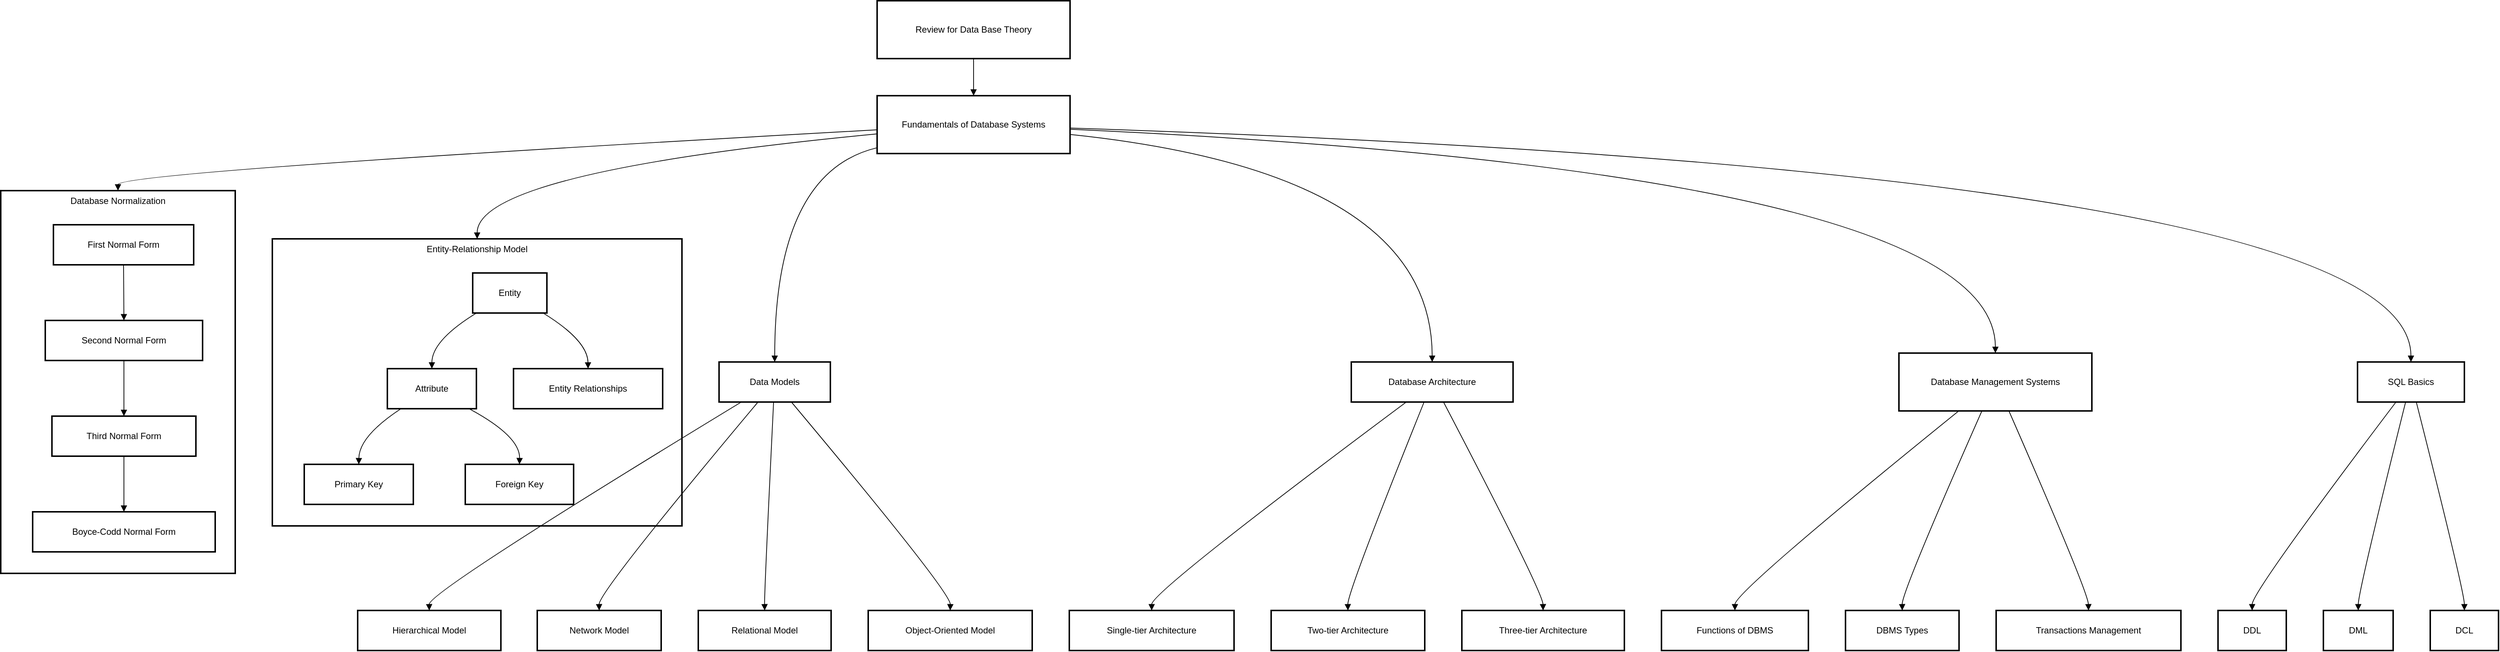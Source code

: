 <mxfile version="26.2.14">
  <diagram name="Página-1" id="x7pmjmnGV-Pn86RtIntv">
    <mxGraphModel>
      <root>
        <mxCell id="0" />
        <mxCell id="1" parent="0" />
        <mxCell id="2" value="Database Normalization" style="whiteSpace=wrap;strokeWidth=2;verticalAlign=top;" vertex="1" parent="1">
          <mxGeometry x="8" y="264" width="316" height="516" as="geometry" />
        </mxCell>
        <mxCell id="3" value="First Normal Form" style="whiteSpace=wrap;strokeWidth=2;" vertex="1" parent="2">
          <mxGeometry x="71" y="46" width="189" height="54" as="geometry" />
        </mxCell>
        <mxCell id="4" value="Second Normal Form" style="whiteSpace=wrap;strokeWidth=2;" vertex="1" parent="2">
          <mxGeometry x="60" y="175" width="212" height="54" as="geometry" />
        </mxCell>
        <mxCell id="5" value="Third Normal Form" style="whiteSpace=wrap;strokeWidth=2;" vertex="1" parent="2">
          <mxGeometry x="69" y="304" width="194" height="54" as="geometry" />
        </mxCell>
        <mxCell id="6" value="Boyce-Codd Normal Form" style="whiteSpace=wrap;strokeWidth=2;" vertex="1" parent="2">
          <mxGeometry x="43" y="433" width="246" height="54" as="geometry" />
        </mxCell>
        <mxCell id="7" value="" style="curved=1;startArrow=none;endArrow=block;exitX=0.5;exitY=0.99;entryX=0.5;entryY=-0.01;" edge="1" parent="2" source="3" target="4">
          <mxGeometry relative="1" as="geometry">
            <Array as="points" />
          </mxGeometry>
        </mxCell>
        <mxCell id="8" value="" style="curved=1;startArrow=none;endArrow=block;exitX=0.5;exitY=0.99;entryX=0.5;entryY=-0.01;" edge="1" parent="2" source="4" target="5">
          <mxGeometry relative="1" as="geometry">
            <Array as="points" />
          </mxGeometry>
        </mxCell>
        <mxCell id="9" value="" style="curved=1;startArrow=none;endArrow=block;exitX=0.5;exitY=0.99;entryX=0.5;entryY=-0.01;" edge="1" parent="2" source="5" target="6">
          <mxGeometry relative="1" as="geometry">
            <Array as="points" />
          </mxGeometry>
        </mxCell>
        <mxCell id="10" value="Entity-Relationship Model" style="whiteSpace=wrap;strokeWidth=2;verticalAlign=top;" vertex="1" parent="1">
          <mxGeometry x="374" y="329" width="552" height="387" as="geometry" />
        </mxCell>
        <mxCell id="11" value="Entity" style="whiteSpace=wrap;strokeWidth=2;" vertex="1" parent="10">
          <mxGeometry x="270" y="46" width="100" height="54" as="geometry" />
        </mxCell>
        <mxCell id="12" value="Attribute" style="whiteSpace=wrap;strokeWidth=2;" vertex="1" parent="10">
          <mxGeometry x="155" y="175" width="120" height="54" as="geometry" />
        </mxCell>
        <mxCell id="13" value="Entity Relationships" style="whiteSpace=wrap;strokeWidth=2;" vertex="1" parent="10">
          <mxGeometry x="325" y="175" width="201" height="54" as="geometry" />
        </mxCell>
        <mxCell id="14" value="Primary Key" style="whiteSpace=wrap;strokeWidth=2;" vertex="1" parent="10">
          <mxGeometry x="43" y="304" width="147" height="54" as="geometry" />
        </mxCell>
        <mxCell id="15" value="Foreign Key" style="whiteSpace=wrap;strokeWidth=2;" vertex="1" parent="10">
          <mxGeometry x="260" y="304" width="146" height="54" as="geometry" />
        </mxCell>
        <mxCell id="16" value="" style="curved=1;startArrow=none;endArrow=block;exitX=0.06;exitY=0.99;entryX=0.5;entryY=-0.01;" edge="1" parent="10" source="11" target="12">
          <mxGeometry relative="1" as="geometry">
            <Array as="points">
              <mxPoint x="215" y="137" />
            </Array>
          </mxGeometry>
        </mxCell>
        <mxCell id="17" value="" style="curved=1;startArrow=none;endArrow=block;exitX=0.94;exitY=0.99;entryX=0.5;entryY=-0.01;" edge="1" parent="10" source="11" target="13">
          <mxGeometry relative="1" as="geometry">
            <Array as="points">
              <mxPoint x="425" y="137" />
            </Array>
          </mxGeometry>
        </mxCell>
        <mxCell id="18" value="" style="curved=1;startArrow=none;endArrow=block;exitX=0.16;exitY=0.99;entryX=0.5;entryY=-0.01;" edge="1" parent="10" source="12" target="14">
          <mxGeometry relative="1" as="geometry">
            <Array as="points">
              <mxPoint x="117" y="266" />
            </Array>
          </mxGeometry>
        </mxCell>
        <mxCell id="19" value="" style="curved=1;startArrow=none;endArrow=block;exitX=0.91;exitY=0.99;entryX=0.5;entryY=-0.01;" edge="1" parent="10" source="12" target="15">
          <mxGeometry relative="1" as="geometry">
            <Array as="points">
              <mxPoint x="334" y="266" />
            </Array>
          </mxGeometry>
        </mxCell>
        <mxCell id="20" value="Review for Data Base Theory" style="whiteSpace=wrap;strokeWidth=2;" vertex="1" parent="1">
          <mxGeometry x="1189" y="8" width="260" height="78" as="geometry" />
        </mxCell>
        <mxCell id="21" value="Fundamentals of Database Systems" style="whiteSpace=wrap;strokeWidth=2;" vertex="1" parent="1">
          <mxGeometry x="1189" y="136" width="260" height="78" as="geometry" />
        </mxCell>
        <mxCell id="22" value="Data Models" style="whiteSpace=wrap;strokeWidth=2;" vertex="1" parent="1">
          <mxGeometry x="976" y="495" width="150" height="54" as="geometry" />
        </mxCell>
        <mxCell id="23" value="Database Architecture" style="whiteSpace=wrap;strokeWidth=2;" vertex="1" parent="1">
          <mxGeometry x="1828" y="495" width="218" height="54" as="geometry" />
        </mxCell>
        <mxCell id="24" value="Database Management Systems" style="whiteSpace=wrap;strokeWidth=2;" vertex="1" parent="1">
          <mxGeometry x="2566" y="483" width="260" height="78" as="geometry" />
        </mxCell>
        <mxCell id="25" value="SQL Basics" style="whiteSpace=wrap;strokeWidth=2;" vertex="1" parent="1">
          <mxGeometry x="3184" y="495" width="144" height="54" as="geometry" />
        </mxCell>
        <mxCell id="26" value="Hierarchical Model" style="whiteSpace=wrap;strokeWidth=2;" vertex="1" parent="1">
          <mxGeometry x="489" y="830" width="193" height="54" as="geometry" />
        </mxCell>
        <mxCell id="27" value="Network Model" style="whiteSpace=wrap;strokeWidth=2;" vertex="1" parent="1">
          <mxGeometry x="731" y="830" width="167" height="54" as="geometry" />
        </mxCell>
        <mxCell id="28" value="Relational Model" style="whiteSpace=wrap;strokeWidth=2;" vertex="1" parent="1">
          <mxGeometry x="948" y="830" width="179" height="54" as="geometry" />
        </mxCell>
        <mxCell id="29" value="Object-Oriented Model" style="whiteSpace=wrap;strokeWidth=2;" vertex="1" parent="1">
          <mxGeometry x="1177" y="830" width="221" height="54" as="geometry" />
        </mxCell>
        <mxCell id="30" value="Single-tier Architecture" style="whiteSpace=wrap;strokeWidth=2;" vertex="1" parent="1">
          <mxGeometry x="1448" y="830" width="222" height="54" as="geometry" />
        </mxCell>
        <mxCell id="31" value="Two-tier Architecture" style="whiteSpace=wrap;strokeWidth=2;" vertex="1" parent="1">
          <mxGeometry x="1720" y="830" width="207" height="54" as="geometry" />
        </mxCell>
        <mxCell id="32" value="Three-tier Architecture" style="whiteSpace=wrap;strokeWidth=2;" vertex="1" parent="1">
          <mxGeometry x="1977" y="830" width="219" height="54" as="geometry" />
        </mxCell>
        <mxCell id="33" value="Functions of DBMS" style="whiteSpace=wrap;strokeWidth=2;" vertex="1" parent="1">
          <mxGeometry x="2246" y="830" width="198" height="54" as="geometry" />
        </mxCell>
        <mxCell id="34" value="DBMS Types" style="whiteSpace=wrap;strokeWidth=2;" vertex="1" parent="1">
          <mxGeometry x="2494" y="830" width="153" height="54" as="geometry" />
        </mxCell>
        <mxCell id="35" value="Transactions Management" style="whiteSpace=wrap;strokeWidth=2;" vertex="1" parent="1">
          <mxGeometry x="2697" y="830" width="249" height="54" as="geometry" />
        </mxCell>
        <mxCell id="36" value="DDL" style="whiteSpace=wrap;strokeWidth=2;" vertex="1" parent="1">
          <mxGeometry x="2996" y="830" width="92" height="54" as="geometry" />
        </mxCell>
        <mxCell id="37" value="DML" style="whiteSpace=wrap;strokeWidth=2;" vertex="1" parent="1">
          <mxGeometry x="3138" y="830" width="94" height="54" as="geometry" />
        </mxCell>
        <mxCell id="38" value="DCL" style="whiteSpace=wrap;strokeWidth=2;" vertex="1" parent="1">
          <mxGeometry x="3282" y="830" width="92" height="54" as="geometry" />
        </mxCell>
        <mxCell id="39" value="" style="curved=1;startArrow=none;endArrow=block;exitX=0.5;exitY=1;entryX=0.5;entryY=0;" edge="1" parent="1" source="20" target="21">
          <mxGeometry relative="1" as="geometry">
            <Array as="points" />
          </mxGeometry>
        </mxCell>
        <mxCell id="40" value="" style="curved=1;startArrow=none;endArrow=block;exitX=0;exitY=0.9;entryX=0.5;entryY=0;" edge="1" parent="1" source="21" target="22">
          <mxGeometry relative="1" as="geometry">
            <Array as="points">
              <mxPoint x="1051" y="239" />
            </Array>
          </mxGeometry>
        </mxCell>
        <mxCell id="41" value="" style="curved=1;startArrow=none;endArrow=block;exitX=1;exitY=0.67;entryX=0.5;entryY=0;" edge="1" parent="1" source="21" target="23">
          <mxGeometry relative="1" as="geometry">
            <Array as="points">
              <mxPoint x="1937" y="239" />
            </Array>
          </mxGeometry>
        </mxCell>
        <mxCell id="42" value="" style="curved=1;startArrow=none;endArrow=block;exitX=1;exitY=0.58;entryX=0.5;entryY=0;" edge="1" parent="1" source="21" target="24">
          <mxGeometry relative="1" as="geometry">
            <Array as="points">
              <mxPoint x="2696" y="239" />
            </Array>
          </mxGeometry>
        </mxCell>
        <mxCell id="43" value="" style="curved=1;startArrow=none;endArrow=block;exitX=1;exitY=0.56;entryX=0.5;entryY=0;" edge="1" parent="1" source="21" target="25">
          <mxGeometry relative="1" as="geometry">
            <Array as="points">
              <mxPoint x="3256" y="239" />
            </Array>
          </mxGeometry>
        </mxCell>
        <mxCell id="44" value="" style="curved=1;startArrow=none;endArrow=block;exitX=0.2;exitY=1;entryX=0.5;entryY=0;" edge="1" parent="1" source="22" target="26">
          <mxGeometry relative="1" as="geometry">
            <Array as="points">
              <mxPoint x="585" y="805" />
            </Array>
          </mxGeometry>
        </mxCell>
        <mxCell id="45" value="" style="curved=1;startArrow=none;endArrow=block;exitX=0.35;exitY=1;entryX=0.5;entryY=0;" edge="1" parent="1" source="22" target="27">
          <mxGeometry relative="1" as="geometry">
            <Array as="points">
              <mxPoint x="814" y="805" />
            </Array>
          </mxGeometry>
        </mxCell>
        <mxCell id="46" value="" style="curved=1;startArrow=none;endArrow=block;exitX=0.49;exitY=1;entryX=0.5;entryY=0;" edge="1" parent="1" source="22" target="28">
          <mxGeometry relative="1" as="geometry">
            <Array as="points">
              <mxPoint x="1037" y="805" />
            </Array>
          </mxGeometry>
        </mxCell>
        <mxCell id="47" value="" style="curved=1;startArrow=none;endArrow=block;exitX=0.65;exitY=1;entryX=0.5;entryY=0;" edge="1" parent="1" source="22" target="29">
          <mxGeometry relative="1" as="geometry">
            <Array as="points">
              <mxPoint x="1288" y="805" />
            </Array>
          </mxGeometry>
        </mxCell>
        <mxCell id="48" value="" style="curved=1;startArrow=none;endArrow=block;exitX=0.34;exitY=1;entryX=0.5;entryY=0;" edge="1" parent="1" source="23" target="30">
          <mxGeometry relative="1" as="geometry">
            <Array as="points">
              <mxPoint x="1559" y="805" />
            </Array>
          </mxGeometry>
        </mxCell>
        <mxCell id="49" value="" style="curved=1;startArrow=none;endArrow=block;exitX=0.45;exitY=1;entryX=0.5;entryY=0;" edge="1" parent="1" source="23" target="31">
          <mxGeometry relative="1" as="geometry">
            <Array as="points">
              <mxPoint x="1823" y="805" />
            </Array>
          </mxGeometry>
        </mxCell>
        <mxCell id="50" value="" style="curved=1;startArrow=none;endArrow=block;exitX=0.57;exitY=1;entryX=0.5;entryY=0;" edge="1" parent="1" source="23" target="32">
          <mxGeometry relative="1" as="geometry">
            <Array as="points">
              <mxPoint x="2086" y="805" />
            </Array>
          </mxGeometry>
        </mxCell>
        <mxCell id="51" value="" style="curved=1;startArrow=none;endArrow=block;exitX=0.31;exitY=1;entryX=0.5;entryY=0;" edge="1" parent="1" source="24" target="33">
          <mxGeometry relative="1" as="geometry">
            <Array as="points">
              <mxPoint x="2345" y="805" />
            </Array>
          </mxGeometry>
        </mxCell>
        <mxCell id="52" value="" style="curved=1;startArrow=none;endArrow=block;exitX=0.43;exitY=1;entryX=0.5;entryY=0;" edge="1" parent="1" source="24" target="34">
          <mxGeometry relative="1" as="geometry">
            <Array as="points">
              <mxPoint x="2570" y="805" />
            </Array>
          </mxGeometry>
        </mxCell>
        <mxCell id="53" value="" style="curved=1;startArrow=none;endArrow=block;exitX=0.57;exitY=1;entryX=0.5;entryY=0;" edge="1" parent="1" source="24" target="35">
          <mxGeometry relative="1" as="geometry">
            <Array as="points">
              <mxPoint x="2821" y="805" />
            </Array>
          </mxGeometry>
        </mxCell>
        <mxCell id="54" value="" style="curved=1;startArrow=none;endArrow=block;exitX=0.36;exitY=1;entryX=0.5;entryY=0;" edge="1" parent="1" source="25" target="36">
          <mxGeometry relative="1" as="geometry">
            <Array as="points">
              <mxPoint x="3042" y="805" />
            </Array>
          </mxGeometry>
        </mxCell>
        <mxCell id="55" value="" style="curved=1;startArrow=none;endArrow=block;exitX=0.45;exitY=1;entryX=0.5;entryY=0;" edge="1" parent="1" source="25" target="37">
          <mxGeometry relative="1" as="geometry">
            <Array as="points">
              <mxPoint x="3185" y="805" />
            </Array>
          </mxGeometry>
        </mxCell>
        <mxCell id="56" value="" style="curved=1;startArrow=none;endArrow=block;exitX=0.55;exitY=1;entryX=0.5;entryY=0;" edge="1" parent="1" source="25" target="38">
          <mxGeometry relative="1" as="geometry">
            <Array as="points">
              <mxPoint x="3328" y="805" />
            </Array>
          </mxGeometry>
        </mxCell>
        <mxCell id="57" value="" style="curved=1;startArrow=none;endArrow=block;exitX=0;exitY=0.66;entryX=0.5;entryY=0;" edge="1" parent="1" source="21" target="10">
          <mxGeometry relative="1" as="geometry">
            <Array as="points">
              <mxPoint x="650" y="239" />
            </Array>
          </mxGeometry>
        </mxCell>
        <mxCell id="58" value="" style="curved=1;startArrow=none;endArrow=block;exitX=0;exitY=0.59;entryX=0.5;entryY=0;" edge="1" parent="1" source="21" target="2">
          <mxGeometry relative="1" as="geometry">
            <Array as="points">
              <mxPoint x="166" y="239" />
            </Array>
          </mxGeometry>
        </mxCell>
      </root>
    </mxGraphModel>
  </diagram>
</mxfile>
